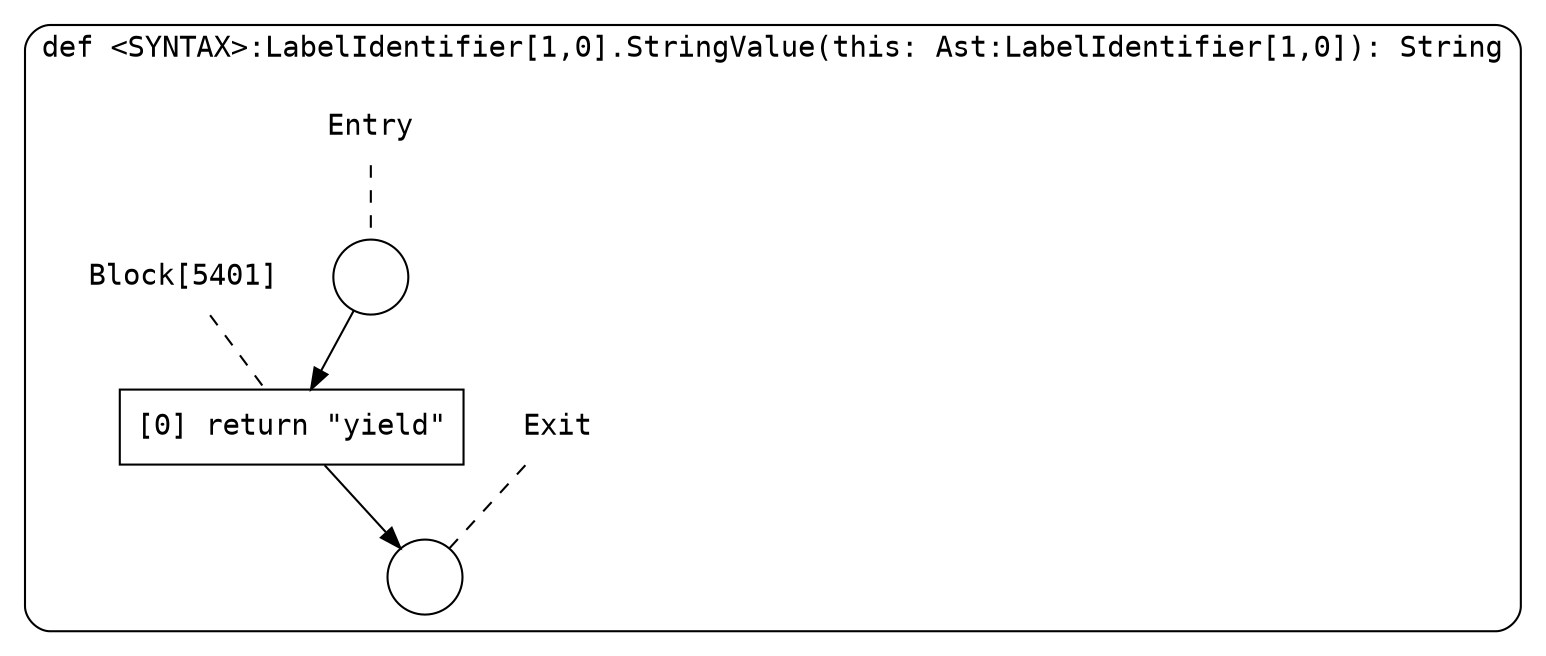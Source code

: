 digraph {
  graph [fontname = "Consolas"]
  node [fontname = "Consolas"]
  edge [fontname = "Consolas"]
  subgraph cluster1190 {
    label = "def <SYNTAX>:LabelIdentifier[1,0].StringValue(this: Ast:LabelIdentifier[1,0]): String"
    style = rounded
    cluster1190_entry_name [shape=none, label=<<font color="black">Entry</font>>]
    cluster1190_entry_name -> cluster1190_entry [arrowhead=none, color="black", style=dashed]
    cluster1190_entry [shape=circle label=" " color="black" fillcolor="white" style=filled]
    cluster1190_entry -> node5401 [color="black"]
    cluster1190_exit_name [shape=none, label=<<font color="black">Exit</font>>]
    cluster1190_exit_name -> cluster1190_exit [arrowhead=none, color="black", style=dashed]
    cluster1190_exit [shape=circle label=" " color="black" fillcolor="white" style=filled]
    node5401_name [shape=none, label=<<font color="black">Block[5401]</font>>]
    node5401_name -> node5401 [arrowhead=none, color="black", style=dashed]
    node5401 [shape=box, label=<<font color="black">[0] return &quot;yield&quot;<BR ALIGN="LEFT"/></font>> color="black" fillcolor="white", style=filled]
    node5401 -> cluster1190_exit [color="black"]
  }
}